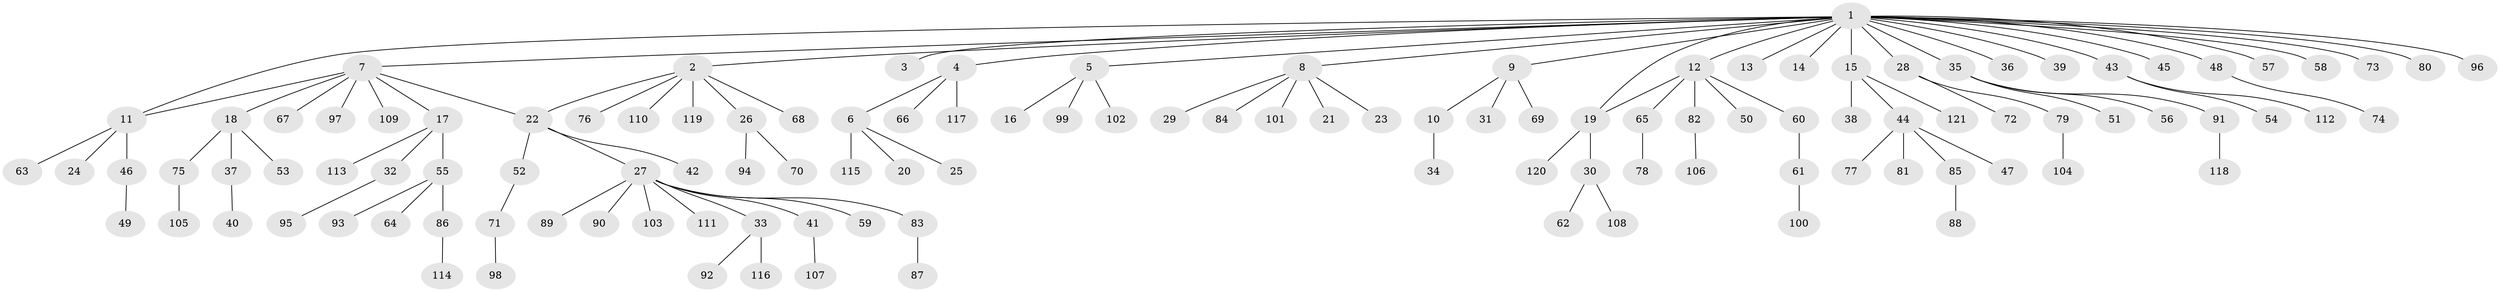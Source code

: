 // Generated by graph-tools (version 1.1) at 2025/48/03/09/25 04:48:04]
// undirected, 121 vertices, 123 edges
graph export_dot {
graph [start="1"]
  node [color=gray90,style=filled];
  1;
  2;
  3;
  4;
  5;
  6;
  7;
  8;
  9;
  10;
  11;
  12;
  13;
  14;
  15;
  16;
  17;
  18;
  19;
  20;
  21;
  22;
  23;
  24;
  25;
  26;
  27;
  28;
  29;
  30;
  31;
  32;
  33;
  34;
  35;
  36;
  37;
  38;
  39;
  40;
  41;
  42;
  43;
  44;
  45;
  46;
  47;
  48;
  49;
  50;
  51;
  52;
  53;
  54;
  55;
  56;
  57;
  58;
  59;
  60;
  61;
  62;
  63;
  64;
  65;
  66;
  67;
  68;
  69;
  70;
  71;
  72;
  73;
  74;
  75;
  76;
  77;
  78;
  79;
  80;
  81;
  82;
  83;
  84;
  85;
  86;
  87;
  88;
  89;
  90;
  91;
  92;
  93;
  94;
  95;
  96;
  97;
  98;
  99;
  100;
  101;
  102;
  103;
  104;
  105;
  106;
  107;
  108;
  109;
  110;
  111;
  112;
  113;
  114;
  115;
  116;
  117;
  118;
  119;
  120;
  121;
  1 -- 2;
  1 -- 3;
  1 -- 4;
  1 -- 5;
  1 -- 7;
  1 -- 8;
  1 -- 9;
  1 -- 11;
  1 -- 12;
  1 -- 13;
  1 -- 14;
  1 -- 15;
  1 -- 19;
  1 -- 28;
  1 -- 35;
  1 -- 36;
  1 -- 39;
  1 -- 43;
  1 -- 45;
  1 -- 48;
  1 -- 57;
  1 -- 58;
  1 -- 73;
  1 -- 80;
  1 -- 96;
  2 -- 22;
  2 -- 26;
  2 -- 68;
  2 -- 76;
  2 -- 110;
  2 -- 119;
  4 -- 6;
  4 -- 66;
  4 -- 117;
  5 -- 16;
  5 -- 99;
  5 -- 102;
  6 -- 20;
  6 -- 25;
  6 -- 115;
  7 -- 11;
  7 -- 17;
  7 -- 18;
  7 -- 22;
  7 -- 67;
  7 -- 97;
  7 -- 109;
  8 -- 21;
  8 -- 23;
  8 -- 29;
  8 -- 84;
  8 -- 101;
  9 -- 10;
  9 -- 31;
  9 -- 69;
  10 -- 34;
  11 -- 24;
  11 -- 46;
  11 -- 63;
  12 -- 19;
  12 -- 50;
  12 -- 60;
  12 -- 65;
  12 -- 82;
  15 -- 38;
  15 -- 44;
  15 -- 121;
  17 -- 32;
  17 -- 55;
  17 -- 113;
  18 -- 37;
  18 -- 53;
  18 -- 75;
  19 -- 30;
  19 -- 120;
  22 -- 27;
  22 -- 42;
  22 -- 52;
  26 -- 70;
  26 -- 94;
  27 -- 33;
  27 -- 41;
  27 -- 59;
  27 -- 83;
  27 -- 89;
  27 -- 90;
  27 -- 103;
  27 -- 111;
  28 -- 72;
  28 -- 79;
  30 -- 62;
  30 -- 108;
  32 -- 95;
  33 -- 92;
  33 -- 116;
  35 -- 51;
  35 -- 56;
  35 -- 91;
  37 -- 40;
  41 -- 107;
  43 -- 54;
  43 -- 112;
  44 -- 47;
  44 -- 77;
  44 -- 81;
  44 -- 85;
  46 -- 49;
  48 -- 74;
  52 -- 71;
  55 -- 64;
  55 -- 86;
  55 -- 93;
  60 -- 61;
  61 -- 100;
  65 -- 78;
  71 -- 98;
  75 -- 105;
  79 -- 104;
  82 -- 106;
  83 -- 87;
  85 -- 88;
  86 -- 114;
  91 -- 118;
}
